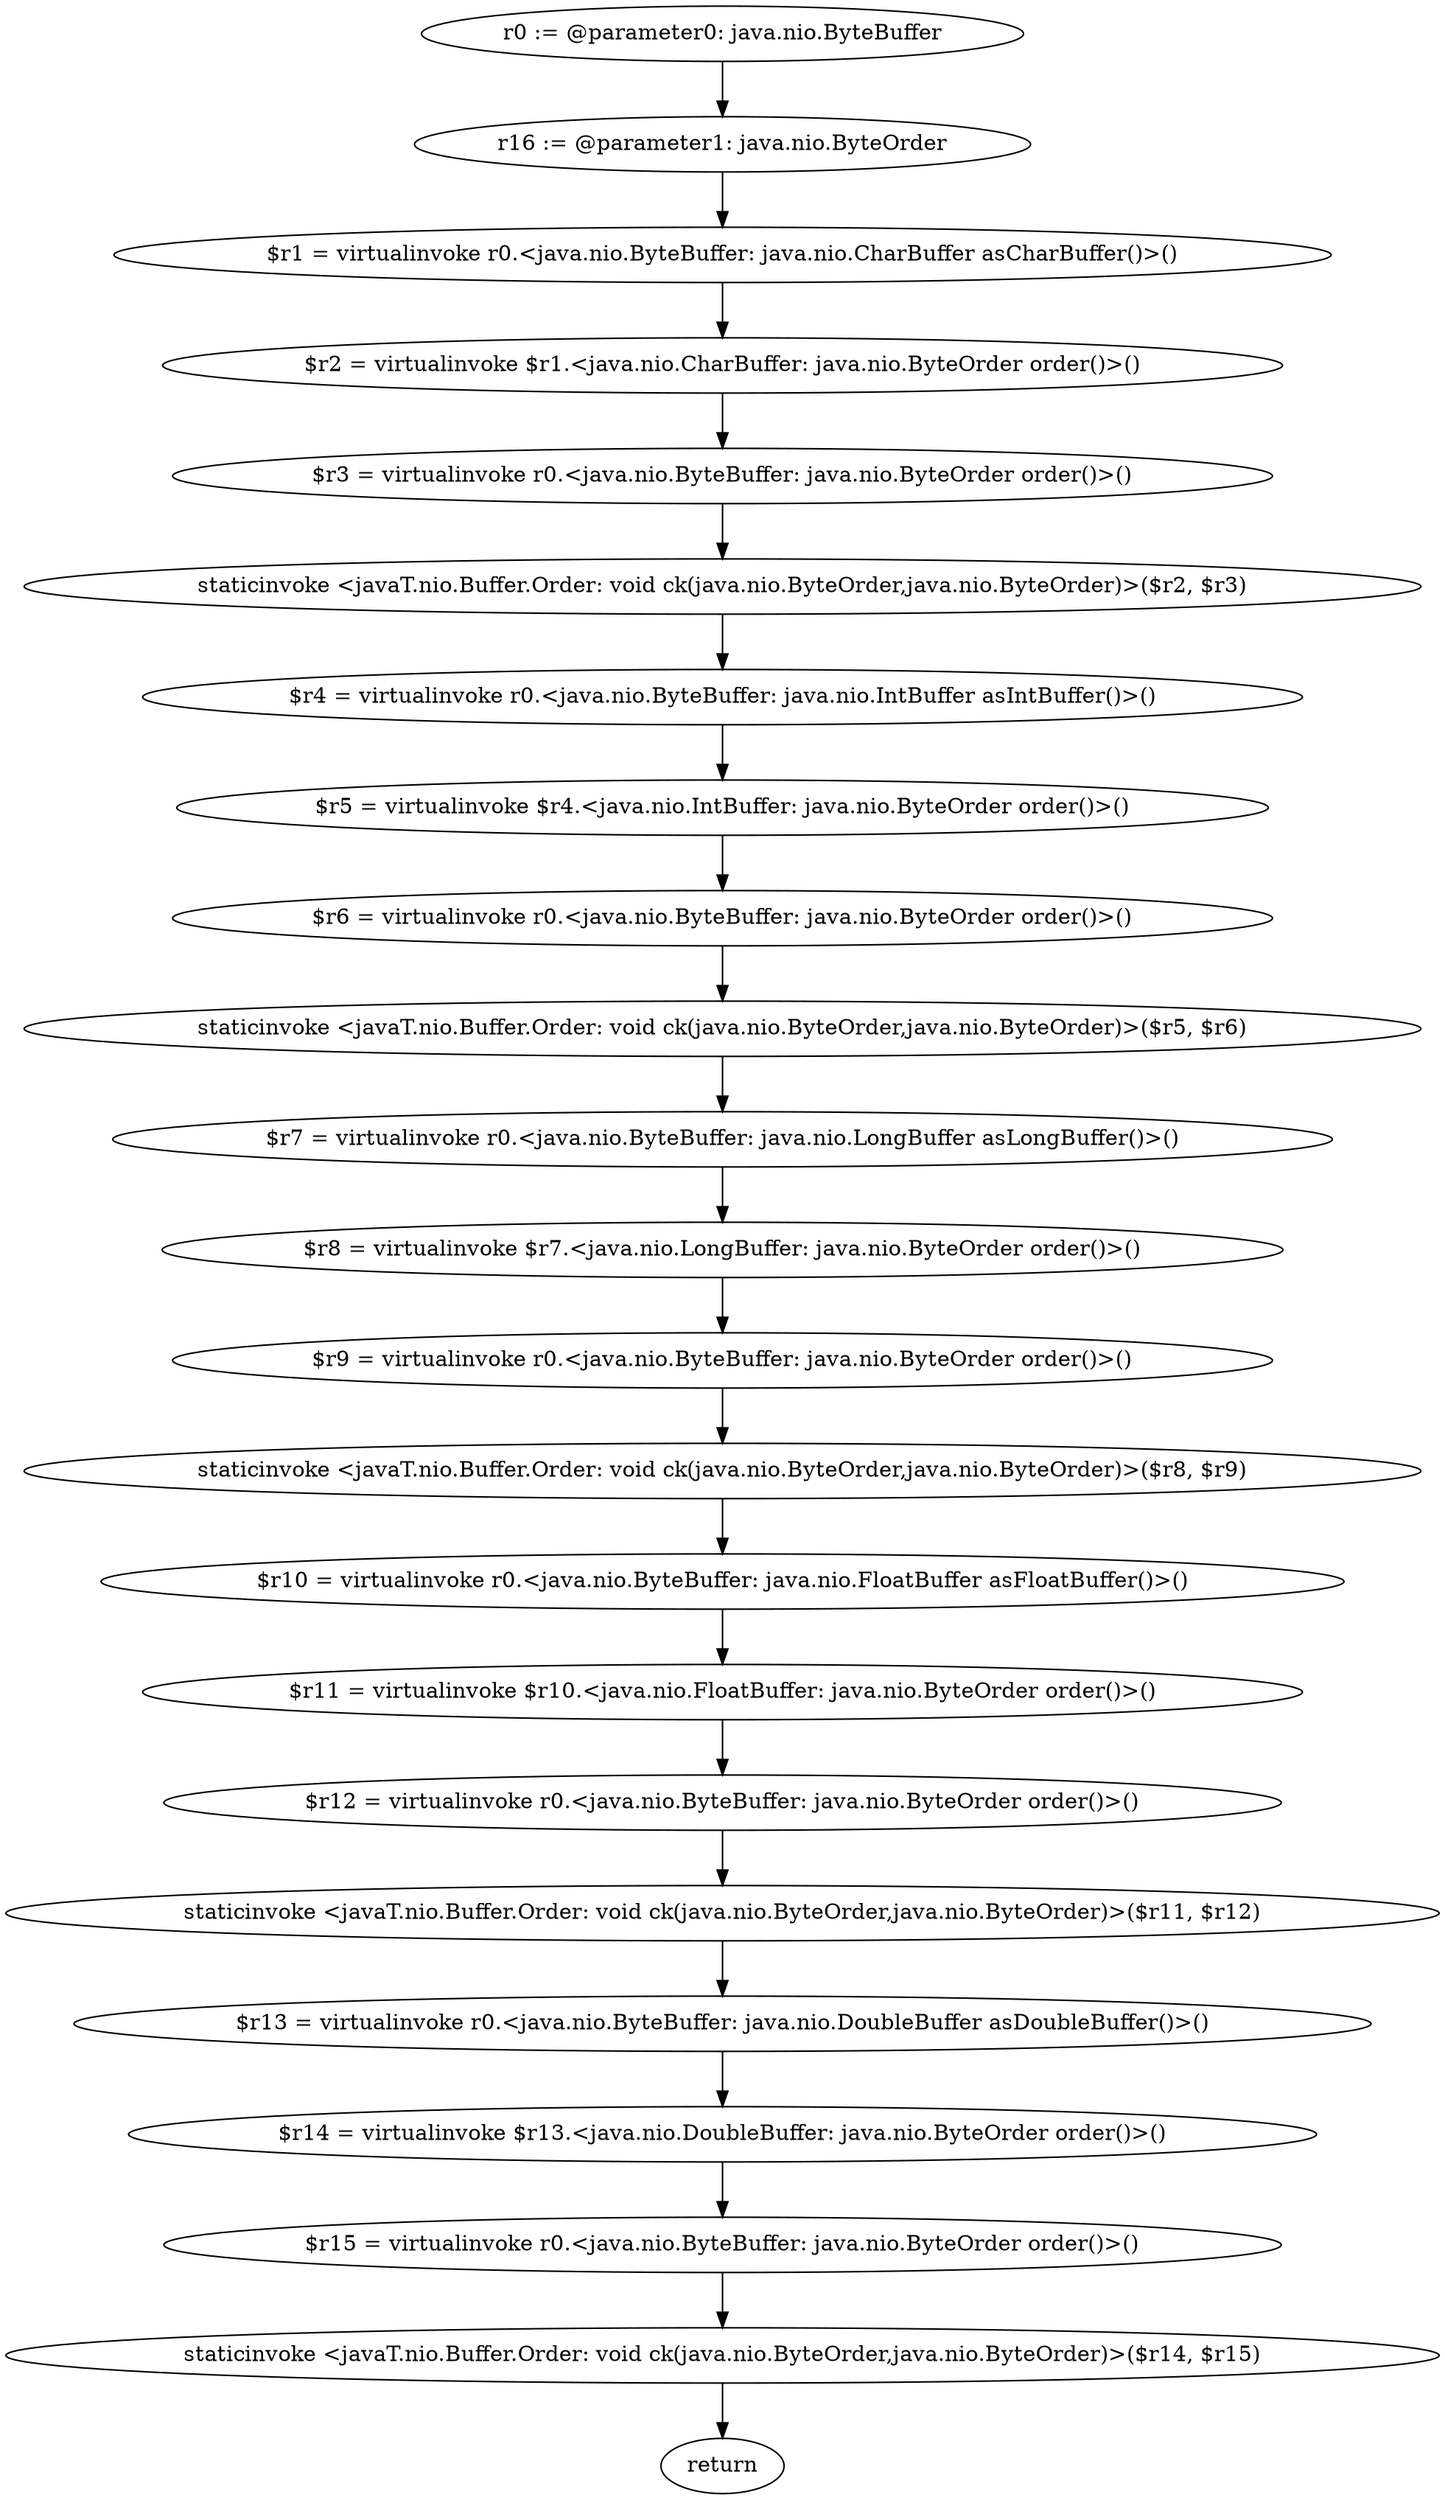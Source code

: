 digraph "unitGraph" {
    "r0 := @parameter0: java.nio.ByteBuffer"
    "r16 := @parameter1: java.nio.ByteOrder"
    "$r1 = virtualinvoke r0.<java.nio.ByteBuffer: java.nio.CharBuffer asCharBuffer()>()"
    "$r2 = virtualinvoke $r1.<java.nio.CharBuffer: java.nio.ByteOrder order()>()"
    "$r3 = virtualinvoke r0.<java.nio.ByteBuffer: java.nio.ByteOrder order()>()"
    "staticinvoke <javaT.nio.Buffer.Order: void ck(java.nio.ByteOrder,java.nio.ByteOrder)>($r2, $r3)"
    "$r4 = virtualinvoke r0.<java.nio.ByteBuffer: java.nio.IntBuffer asIntBuffer()>()"
    "$r5 = virtualinvoke $r4.<java.nio.IntBuffer: java.nio.ByteOrder order()>()"
    "$r6 = virtualinvoke r0.<java.nio.ByteBuffer: java.nio.ByteOrder order()>()"
    "staticinvoke <javaT.nio.Buffer.Order: void ck(java.nio.ByteOrder,java.nio.ByteOrder)>($r5, $r6)"
    "$r7 = virtualinvoke r0.<java.nio.ByteBuffer: java.nio.LongBuffer asLongBuffer()>()"
    "$r8 = virtualinvoke $r7.<java.nio.LongBuffer: java.nio.ByteOrder order()>()"
    "$r9 = virtualinvoke r0.<java.nio.ByteBuffer: java.nio.ByteOrder order()>()"
    "staticinvoke <javaT.nio.Buffer.Order: void ck(java.nio.ByteOrder,java.nio.ByteOrder)>($r8, $r9)"
    "$r10 = virtualinvoke r0.<java.nio.ByteBuffer: java.nio.FloatBuffer asFloatBuffer()>()"
    "$r11 = virtualinvoke $r10.<java.nio.FloatBuffer: java.nio.ByteOrder order()>()"
    "$r12 = virtualinvoke r0.<java.nio.ByteBuffer: java.nio.ByteOrder order()>()"
    "staticinvoke <javaT.nio.Buffer.Order: void ck(java.nio.ByteOrder,java.nio.ByteOrder)>($r11, $r12)"
    "$r13 = virtualinvoke r0.<java.nio.ByteBuffer: java.nio.DoubleBuffer asDoubleBuffer()>()"
    "$r14 = virtualinvoke $r13.<java.nio.DoubleBuffer: java.nio.ByteOrder order()>()"
    "$r15 = virtualinvoke r0.<java.nio.ByteBuffer: java.nio.ByteOrder order()>()"
    "staticinvoke <javaT.nio.Buffer.Order: void ck(java.nio.ByteOrder,java.nio.ByteOrder)>($r14, $r15)"
    "return"
    "r0 := @parameter0: java.nio.ByteBuffer"->"r16 := @parameter1: java.nio.ByteOrder";
    "r16 := @parameter1: java.nio.ByteOrder"->"$r1 = virtualinvoke r0.<java.nio.ByteBuffer: java.nio.CharBuffer asCharBuffer()>()";
    "$r1 = virtualinvoke r0.<java.nio.ByteBuffer: java.nio.CharBuffer asCharBuffer()>()"->"$r2 = virtualinvoke $r1.<java.nio.CharBuffer: java.nio.ByteOrder order()>()";
    "$r2 = virtualinvoke $r1.<java.nio.CharBuffer: java.nio.ByteOrder order()>()"->"$r3 = virtualinvoke r0.<java.nio.ByteBuffer: java.nio.ByteOrder order()>()";
    "$r3 = virtualinvoke r0.<java.nio.ByteBuffer: java.nio.ByteOrder order()>()"->"staticinvoke <javaT.nio.Buffer.Order: void ck(java.nio.ByteOrder,java.nio.ByteOrder)>($r2, $r3)";
    "staticinvoke <javaT.nio.Buffer.Order: void ck(java.nio.ByteOrder,java.nio.ByteOrder)>($r2, $r3)"->"$r4 = virtualinvoke r0.<java.nio.ByteBuffer: java.nio.IntBuffer asIntBuffer()>()";
    "$r4 = virtualinvoke r0.<java.nio.ByteBuffer: java.nio.IntBuffer asIntBuffer()>()"->"$r5 = virtualinvoke $r4.<java.nio.IntBuffer: java.nio.ByteOrder order()>()";
    "$r5 = virtualinvoke $r4.<java.nio.IntBuffer: java.nio.ByteOrder order()>()"->"$r6 = virtualinvoke r0.<java.nio.ByteBuffer: java.nio.ByteOrder order()>()";
    "$r6 = virtualinvoke r0.<java.nio.ByteBuffer: java.nio.ByteOrder order()>()"->"staticinvoke <javaT.nio.Buffer.Order: void ck(java.nio.ByteOrder,java.nio.ByteOrder)>($r5, $r6)";
    "staticinvoke <javaT.nio.Buffer.Order: void ck(java.nio.ByteOrder,java.nio.ByteOrder)>($r5, $r6)"->"$r7 = virtualinvoke r0.<java.nio.ByteBuffer: java.nio.LongBuffer asLongBuffer()>()";
    "$r7 = virtualinvoke r0.<java.nio.ByteBuffer: java.nio.LongBuffer asLongBuffer()>()"->"$r8 = virtualinvoke $r7.<java.nio.LongBuffer: java.nio.ByteOrder order()>()";
    "$r8 = virtualinvoke $r7.<java.nio.LongBuffer: java.nio.ByteOrder order()>()"->"$r9 = virtualinvoke r0.<java.nio.ByteBuffer: java.nio.ByteOrder order()>()";
    "$r9 = virtualinvoke r0.<java.nio.ByteBuffer: java.nio.ByteOrder order()>()"->"staticinvoke <javaT.nio.Buffer.Order: void ck(java.nio.ByteOrder,java.nio.ByteOrder)>($r8, $r9)";
    "staticinvoke <javaT.nio.Buffer.Order: void ck(java.nio.ByteOrder,java.nio.ByteOrder)>($r8, $r9)"->"$r10 = virtualinvoke r0.<java.nio.ByteBuffer: java.nio.FloatBuffer asFloatBuffer()>()";
    "$r10 = virtualinvoke r0.<java.nio.ByteBuffer: java.nio.FloatBuffer asFloatBuffer()>()"->"$r11 = virtualinvoke $r10.<java.nio.FloatBuffer: java.nio.ByteOrder order()>()";
    "$r11 = virtualinvoke $r10.<java.nio.FloatBuffer: java.nio.ByteOrder order()>()"->"$r12 = virtualinvoke r0.<java.nio.ByteBuffer: java.nio.ByteOrder order()>()";
    "$r12 = virtualinvoke r0.<java.nio.ByteBuffer: java.nio.ByteOrder order()>()"->"staticinvoke <javaT.nio.Buffer.Order: void ck(java.nio.ByteOrder,java.nio.ByteOrder)>($r11, $r12)";
    "staticinvoke <javaT.nio.Buffer.Order: void ck(java.nio.ByteOrder,java.nio.ByteOrder)>($r11, $r12)"->"$r13 = virtualinvoke r0.<java.nio.ByteBuffer: java.nio.DoubleBuffer asDoubleBuffer()>()";
    "$r13 = virtualinvoke r0.<java.nio.ByteBuffer: java.nio.DoubleBuffer asDoubleBuffer()>()"->"$r14 = virtualinvoke $r13.<java.nio.DoubleBuffer: java.nio.ByteOrder order()>()";
    "$r14 = virtualinvoke $r13.<java.nio.DoubleBuffer: java.nio.ByteOrder order()>()"->"$r15 = virtualinvoke r0.<java.nio.ByteBuffer: java.nio.ByteOrder order()>()";
    "$r15 = virtualinvoke r0.<java.nio.ByteBuffer: java.nio.ByteOrder order()>()"->"staticinvoke <javaT.nio.Buffer.Order: void ck(java.nio.ByteOrder,java.nio.ByteOrder)>($r14, $r15)";
    "staticinvoke <javaT.nio.Buffer.Order: void ck(java.nio.ByteOrder,java.nio.ByteOrder)>($r14, $r15)"->"return";
}
